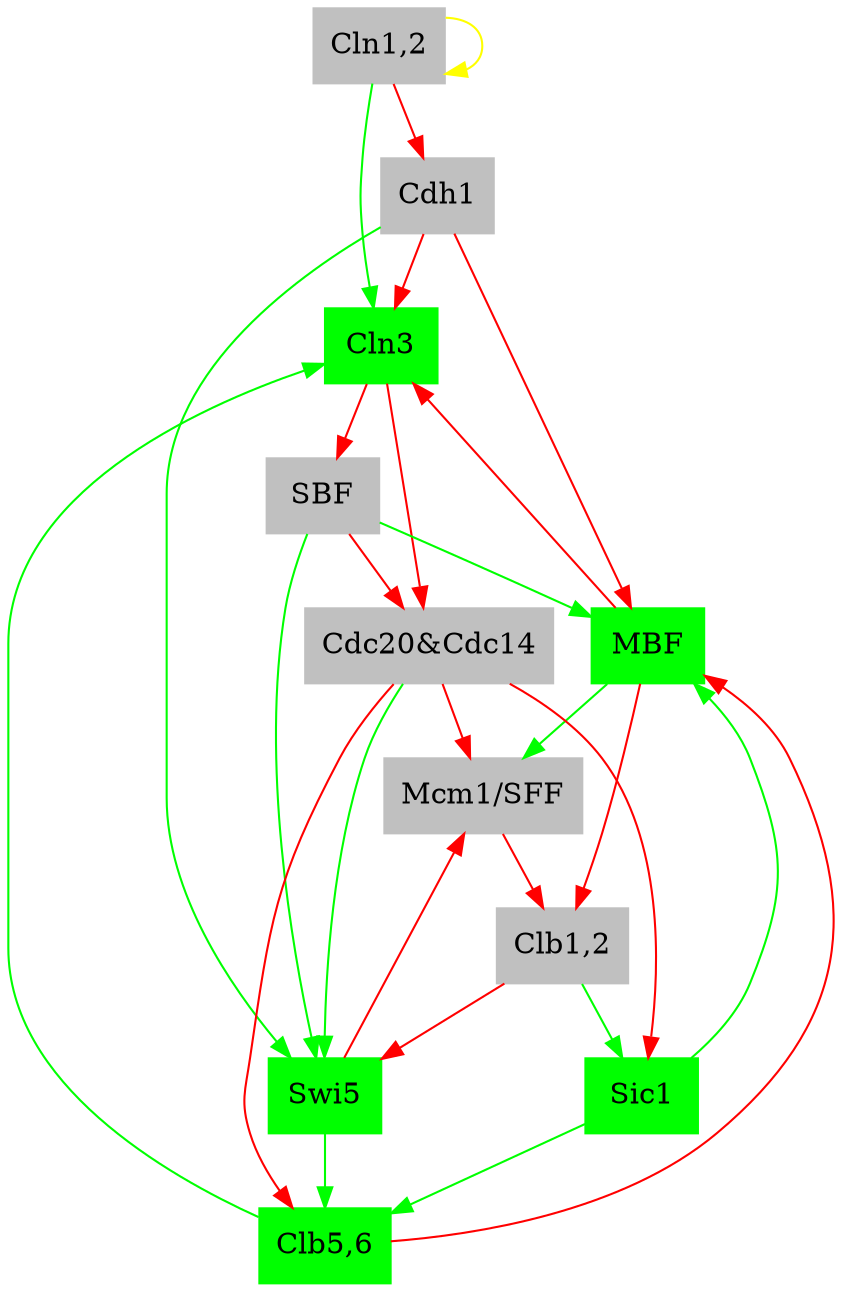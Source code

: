 digraph 11000101100  {
"Cln3" [shape=box, color=green, style=filled];
	edge [color=green]; 
	"Clb5,6" -> "Cln3";
	"Cln1,2" -> "Cln3";
	edge [color=red]; 
	"Cdh1" -> "Cln3";
	"MBF" -> "Cln3";
"MBF" [shape=box, color=green, style=filled];
	edge [color=green]; 
	"SBF" -> "MBF";
	"Sic1" -> "MBF";
	edge [color=red]; 
	"Cdh1" -> "MBF";
	"Clb5,6" -> "MBF";
"SBF" [shape=box, color=gray, style=filled];
	edge [color=red]; 
	"Cln3" -> "SBF";
"Cln1,2" [shape=box, color=gray, style=filled];
	edge [color=yellow]; 
	"Cln1,2" -> "Cln1,2";
"Cdh1" [shape=box, color=gray, style=filled];
	edge [color=red]; 
	"Cln1,2" -> "Cdh1";
"Swi5" [shape=box, color=green, style=filled];
	edge [color=green]; 
	"Cdc20&Cdc14" -> "Swi5";
	"Cdh1" -> "Swi5";
	"SBF" -> "Swi5";
	edge [color=red]; 
	"Clb1,2" -> "Swi5";
"Cdc20&Cdc14" [shape=box, color=gray, style=filled];
	edge [color=red]; 
	"Cln3" -> "Cdc20&Cdc14";
	"SBF" -> "Cdc20&Cdc14";
"Clb5,6" [shape=box, color=green, style=filled];
	edge [color=green]; 
	"Sic1" -> "Clb5,6";
	"Swi5" -> "Clb5,6";
	edge [color=red]; 
	"Cdc20&Cdc14" -> "Clb5,6";
"Sic1" [shape=box, color=green, style=filled];
	edge [color=green]; 
	"Clb1,2" -> "Sic1";
	edge [color=red]; 
	"Cdc20&Cdc14" -> "Sic1";
"Clb1,2" [shape=box, color=gray, style=filled];
	edge [color=red]; 
	"MBF" -> "Clb1,2";
	"Mcm1/SFF" -> "Clb1,2";
"Mcm1/SFF" [shape=box, color=gray, style=filled];
	edge [color=green]; 
	"MBF" -> "Mcm1/SFF";
	edge [color=red]; 
	"Cdc20&Cdc14" -> "Mcm1/SFF";
	"Swi5" -> "Mcm1/SFF";

}
